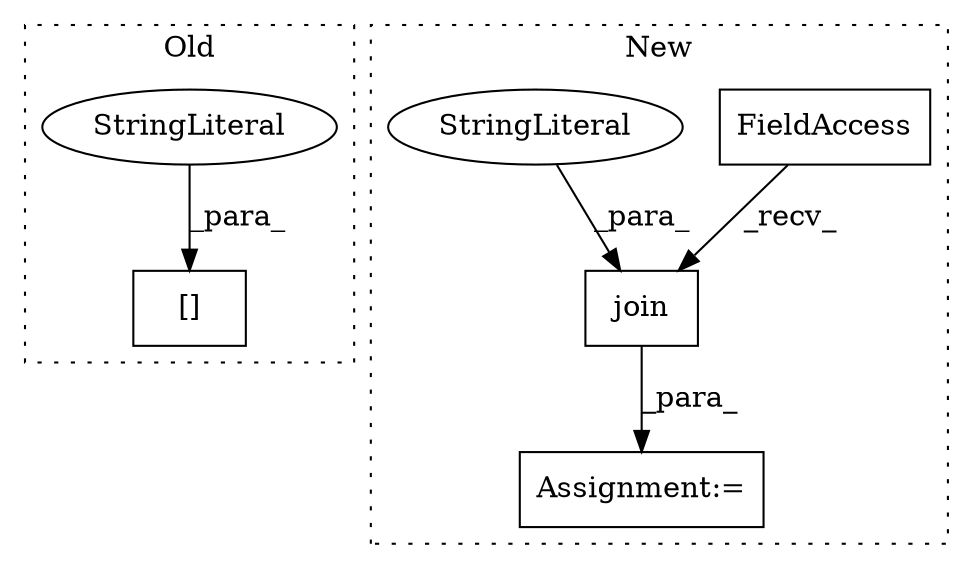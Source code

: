 digraph G {
subgraph cluster0 {
1 [label="[]" a="2" s="673,691" l="11,1" shape="box"];
3 [label="StringLiteral" a="45" s="684" l="7" shape="ellipse"];
label = "Old";
style="dotted";
}
subgraph cluster1 {
2 [label="join" a="32" s="611,650" l="5,1" shape="box"];
4 [label="FieldAccess" a="22" s="603" l="7" shape="box"];
5 [label="Assignment:=" a="7" s="1001" l="1" shape="box"];
6 [label="StringLiteral" a="45" s="641" l="9" shape="ellipse"];
label = "New";
style="dotted";
}
2 -> 5 [label="_para_"];
3 -> 1 [label="_para_"];
4 -> 2 [label="_recv_"];
6 -> 2 [label="_para_"];
}